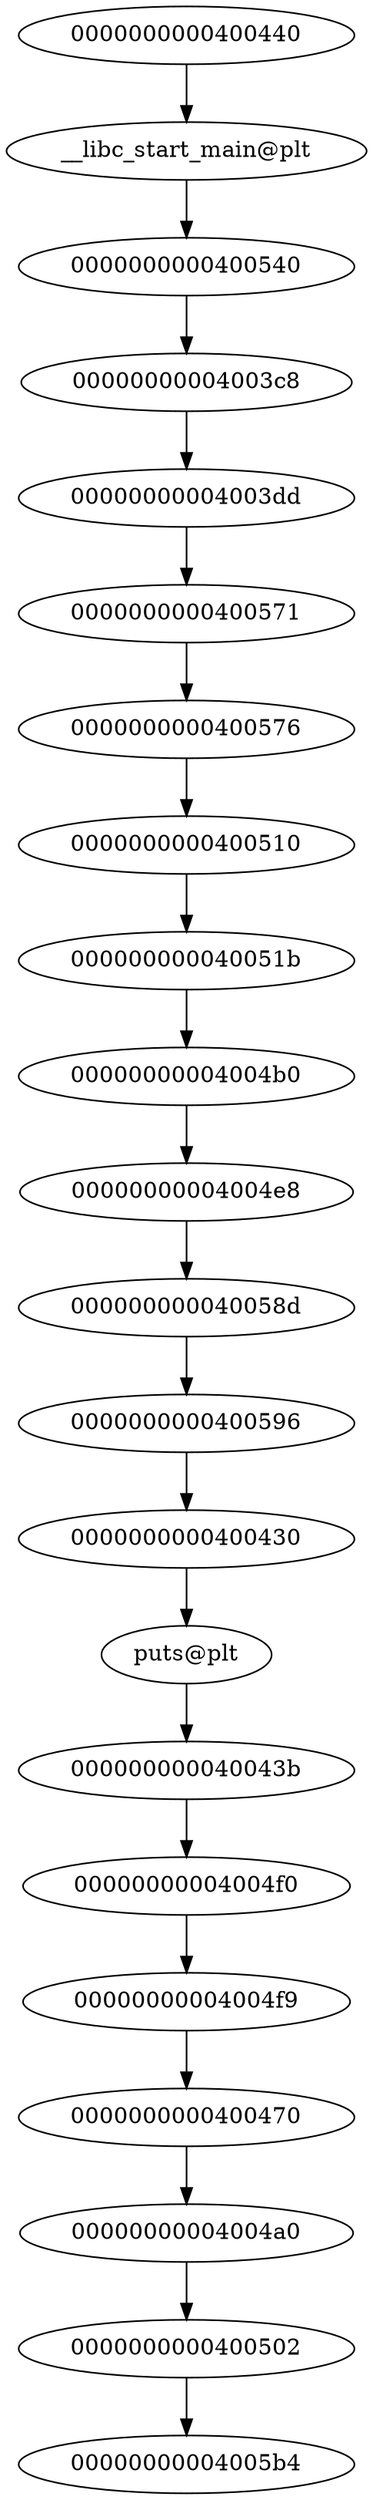 strict digraph {
"0000000000400440" -> "__libc_start_main@plt";
"__libc_start_main@plt" -> "0000000000400540";
"0000000000400540" -> "00000000004003c8";
"00000000004003c8" -> "00000000004003dd";
"00000000004003dd" -> "0000000000400571";
"0000000000400571" -> "0000000000400576";
"0000000000400576" -> "0000000000400510";
"0000000000400510" -> "000000000040051b";
"000000000040051b" -> "00000000004004b0";
"00000000004004b0" -> "00000000004004e8";
"00000000004004e8" -> "000000000040058d";
"000000000040058d" -> "0000000000400596";
"0000000000400596" -> "0000000000400430";
"0000000000400430" -> "puts@plt";
"puts@plt" -> "000000000040043b";
"000000000040043b" -> "00000000004004f0";
"00000000004004f0" -> "00000000004004f9";
"00000000004004f9" -> "0000000000400470";
"0000000000400470" -> "00000000004004a0";
"00000000004004a0" -> "0000000000400502";
"0000000000400502" -> "00000000004005b4";
}
